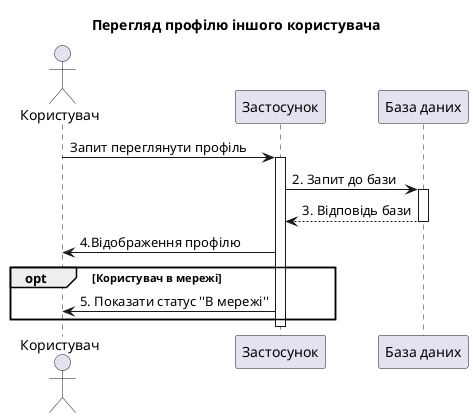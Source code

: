 @startuml
title Перегляд профілю іншого користувача

actor "Користувач" as User
participant "Застосунок" as App
participant "База даних" as DB

User->App : Запит переглянути профіль
activate App

App->DB : 2. Запит до бази
activate DB
DB-->App : 3. Відповідь бази
deactivate DB

App->User : 4.Відображення профілю

opt Користувач в мережі
App->User : 5. Показати статус ''В мережі''
end

deactivate App

@enduml

